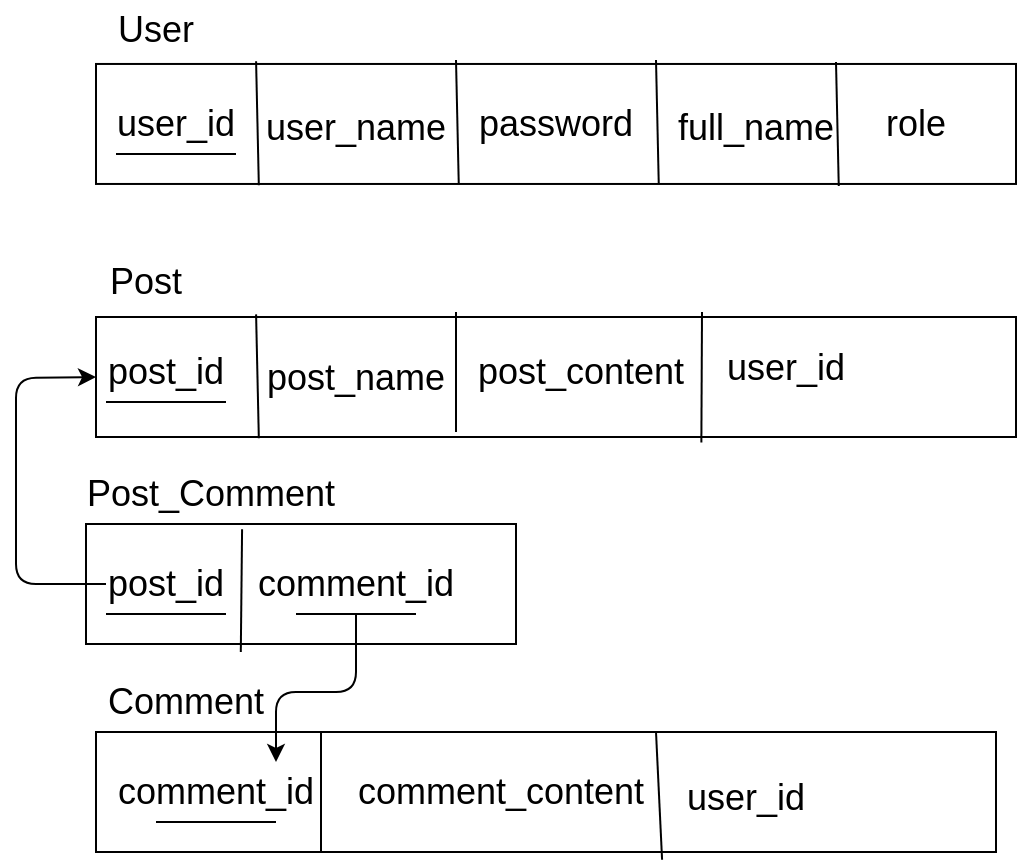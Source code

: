 <mxfile>
    <diagram id="7O3IrvB81wKTj79jilvL" name="Page-1">
        <mxGraphModel dx="1409" dy="629" grid="1" gridSize="10" guides="1" tooltips="1" connect="1" arrows="1" fold="1" page="1" pageScale="1" pageWidth="850" pageHeight="1100" math="0" shadow="0">
            <root>
                <mxCell id="0"/>
                <mxCell id="1" parent="0"/>
                <mxCell id="2" value="" style="rounded=0;whiteSpace=wrap;html=1;" parent="1" vertex="1">
                    <mxGeometry x="185" y="151.98" width="460" height="60" as="geometry"/>
                </mxCell>
                <mxCell id="3" value="&lt;font style=&quot;font-size: 18px;&quot;&gt;User&lt;/font&gt;" style="text;html=1;strokeColor=none;fillColor=none;align=center;verticalAlign=middle;whiteSpace=wrap;rounded=0;" parent="1" vertex="1">
                    <mxGeometry x="185" y="120" width="60" height="30" as="geometry"/>
                </mxCell>
                <mxCell id="4" value="user_id" style="text;html=1;strokeColor=none;fillColor=none;align=center;verticalAlign=middle;whiteSpace=wrap;rounded=0;fontSize=18;" parent="1" vertex="1">
                    <mxGeometry x="195" y="166.98" width="60" height="30" as="geometry"/>
                </mxCell>
                <mxCell id="5" value="" style="endArrow=none;html=1;fontSize=18;entryX=0;entryY=1;entryDx=0;entryDy=0;" parent="1" target="4" edge="1">
                    <mxGeometry width="50" height="50" relative="1" as="geometry">
                        <mxPoint x="255" y="197" as="sourcePoint"/>
                        <mxPoint x="685" y="171.98" as="targetPoint"/>
                    </mxGeometry>
                </mxCell>
                <mxCell id="6" value="" style="endArrow=none;html=1;fontSize=18;exitX=0.177;exitY=1.011;exitDx=0;exitDy=0;exitPerimeter=0;entryX=0.174;entryY=-0.022;entryDx=0;entryDy=0;entryPerimeter=0;" parent="1" source="2" target="2" edge="1">
                    <mxGeometry width="50" height="50" relative="1" as="geometry">
                        <mxPoint x="285" y="211.98" as="sourcePoint"/>
                        <mxPoint x="275" y="151.98" as="targetPoint"/>
                    </mxGeometry>
                </mxCell>
                <mxCell id="7" value="user_name" style="text;html=1;strokeColor=none;fillColor=none;align=center;verticalAlign=middle;whiteSpace=wrap;rounded=0;fontSize=18;" parent="1" vertex="1">
                    <mxGeometry x="275" y="171.98" width="80" height="25" as="geometry"/>
                </mxCell>
                <mxCell id="8" value="" style="endArrow=none;html=1;fontSize=18;exitX=0.177;exitY=1.011;exitDx=0;exitDy=0;exitPerimeter=0;entryX=0.174;entryY=-0.022;entryDx=0;entryDy=0;entryPerimeter=0;" parent="1" edge="1">
                    <mxGeometry width="50" height="50" relative="1" as="geometry">
                        <mxPoint x="366.38" y="211.98" as="sourcePoint"/>
                        <mxPoint x="365.0" y="150" as="targetPoint"/>
                    </mxGeometry>
                </mxCell>
                <mxCell id="9" value="password" style="text;html=1;strokeColor=none;fillColor=none;align=center;verticalAlign=middle;whiteSpace=wrap;rounded=0;fontSize=18;" parent="1" vertex="1">
                    <mxGeometry x="385" y="166.98" width="60" height="30" as="geometry"/>
                </mxCell>
                <mxCell id="10" value="" style="endArrow=none;html=1;fontSize=18;exitX=0.177;exitY=1.011;exitDx=0;exitDy=0;exitPerimeter=0;entryX=0.174;entryY=-0.022;entryDx=0;entryDy=0;entryPerimeter=0;" parent="1" edge="1">
                    <mxGeometry width="50" height="50" relative="1" as="geometry">
                        <mxPoint x="466.38" y="211.98" as="sourcePoint"/>
                        <mxPoint x="465" y="150" as="targetPoint"/>
                    </mxGeometry>
                </mxCell>
                <mxCell id="11" value="full_name" style="text;html=1;strokeColor=none;fillColor=none;align=center;verticalAlign=middle;whiteSpace=wrap;rounded=0;fontSize=18;" parent="1" vertex="1">
                    <mxGeometry x="485" y="169.48" width="60" height="30" as="geometry"/>
                </mxCell>
                <mxCell id="12" value="" style="endArrow=none;html=1;fontSize=18;exitX=0.177;exitY=1.011;exitDx=0;exitDy=0;exitPerimeter=0;entryX=0.174;entryY=-0.022;entryDx=0;entryDy=0;entryPerimeter=0;" parent="1" edge="1">
                    <mxGeometry width="50" height="50" relative="1" as="geometry">
                        <mxPoint x="556.38" y="212.97" as="sourcePoint"/>
                        <mxPoint x="555" y="150.99" as="targetPoint"/>
                    </mxGeometry>
                </mxCell>
                <mxCell id="13" value="role" style="text;html=1;strokeColor=none;fillColor=none;align=center;verticalAlign=middle;whiteSpace=wrap;rounded=0;fontSize=18;" parent="1" vertex="1">
                    <mxGeometry x="565" y="166.98" width="60" height="30" as="geometry"/>
                </mxCell>
                <mxCell id="14" value="" style="rounded=0;whiteSpace=wrap;html=1;" parent="1" vertex="1">
                    <mxGeometry x="185" y="278.5" width="460" height="60" as="geometry"/>
                </mxCell>
                <mxCell id="15" value="&lt;font style=&quot;font-size: 18px;&quot;&gt;Post&lt;/font&gt;" style="text;html=1;strokeColor=none;fillColor=none;align=center;verticalAlign=middle;whiteSpace=wrap;rounded=0;" parent="1" vertex="1">
                    <mxGeometry x="180" y="246" width="60" height="30" as="geometry"/>
                </mxCell>
                <mxCell id="16" value="post_id" style="text;html=1;strokeColor=none;fillColor=none;align=center;verticalAlign=middle;whiteSpace=wrap;rounded=0;fontSize=18;" parent="1" vertex="1">
                    <mxGeometry x="190" y="291" width="60" height="30" as="geometry"/>
                </mxCell>
                <mxCell id="17" value="" style="endArrow=none;html=1;fontSize=18;exitX=1;exitY=1;exitDx=0;exitDy=0;entryX=0;entryY=1;entryDx=0;entryDy=0;" parent="1" source="16" target="16" edge="1">
                    <mxGeometry width="50" height="50" relative="1" as="geometry">
                        <mxPoint x="630" y="346" as="sourcePoint"/>
                        <mxPoint x="680" y="296" as="targetPoint"/>
                    </mxGeometry>
                </mxCell>
                <mxCell id="18" value="" style="endArrow=none;html=1;fontSize=18;exitX=0.177;exitY=1.011;exitDx=0;exitDy=0;exitPerimeter=0;entryX=0.174;entryY=-0.022;entryDx=0;entryDy=0;entryPerimeter=0;" parent="1" source="14" target="14" edge="1">
                    <mxGeometry width="50" height="50" relative="1" as="geometry">
                        <mxPoint x="280" y="336" as="sourcePoint"/>
                        <mxPoint x="270" y="276" as="targetPoint"/>
                    </mxGeometry>
                </mxCell>
                <mxCell id="19" value="post_name" style="text;html=1;strokeColor=none;fillColor=none;align=center;verticalAlign=middle;whiteSpace=wrap;rounded=0;fontSize=18;" parent="1" vertex="1">
                    <mxGeometry x="275" y="296" width="80" height="25" as="geometry"/>
                </mxCell>
                <mxCell id="20" value="" style="endArrow=none;html=1;fontSize=18;" parent="1" edge="1">
                    <mxGeometry width="50" height="50" relative="1" as="geometry">
                        <mxPoint x="365" y="336" as="sourcePoint"/>
                        <mxPoint x="365" y="276" as="targetPoint"/>
                    </mxGeometry>
                </mxCell>
                <mxCell id="21" value="post_content" style="text;html=1;strokeColor=none;fillColor=none;align=center;verticalAlign=middle;whiteSpace=wrap;rounded=0;fontSize=18;" parent="1" vertex="1">
                    <mxGeometry x="395" y="293.5" width="65" height="25" as="geometry"/>
                </mxCell>
                <mxCell id="26" value="" style="rounded=0;whiteSpace=wrap;html=1;" parent="1" vertex="1">
                    <mxGeometry x="185" y="486" width="450" height="60" as="geometry"/>
                </mxCell>
                <mxCell id="27" value="&lt;font style=&quot;font-size: 18px;&quot;&gt;Comment&lt;/font&gt;" style="text;html=1;strokeColor=none;fillColor=none;align=center;verticalAlign=middle;whiteSpace=wrap;rounded=0;" parent="1" vertex="1">
                    <mxGeometry x="200" y="456" width="60" height="30" as="geometry"/>
                </mxCell>
                <mxCell id="28" value="comment_id" style="text;html=1;strokeColor=none;fillColor=none;align=center;verticalAlign=middle;whiteSpace=wrap;rounded=0;fontSize=18;" parent="1" vertex="1">
                    <mxGeometry x="215" y="501" width="60" height="30" as="geometry"/>
                </mxCell>
                <mxCell id="29" value="" style="endArrow=none;html=1;fontSize=18;exitX=1;exitY=1;exitDx=0;exitDy=0;entryX=0;entryY=1;entryDx=0;entryDy=0;" parent="1" source="28" target="28" edge="1">
                    <mxGeometry width="50" height="50" relative="1" as="geometry">
                        <mxPoint x="640" y="556" as="sourcePoint"/>
                        <mxPoint x="690" y="506" as="targetPoint"/>
                    </mxGeometry>
                </mxCell>
                <mxCell id="30" value="" style="endArrow=none;html=1;fontSize=18;exitX=0.25;exitY=1;exitDx=0;exitDy=0;entryX=0.25;entryY=0;entryDx=0;entryDy=0;" parent="1" source="26" target="26" edge="1">
                    <mxGeometry width="50" height="50" relative="1" as="geometry">
                        <mxPoint x="290" y="546" as="sourcePoint"/>
                        <mxPoint x="280" y="496" as="targetPoint"/>
                    </mxGeometry>
                </mxCell>
                <mxCell id="33" value="comment_content" style="text;html=1;strokeColor=none;fillColor=none;align=center;verticalAlign=middle;whiteSpace=wrap;rounded=0;fontSize=18;" parent="1" vertex="1">
                    <mxGeometry x="355" y="503.5" width="65" height="25" as="geometry"/>
                </mxCell>
                <mxCell id="85" value="" style="rounded=0;whiteSpace=wrap;html=1;fontSize=18;" parent="1" vertex="1">
                    <mxGeometry x="180" y="382" width="215" height="60" as="geometry"/>
                </mxCell>
                <mxCell id="86" value="&lt;font style=&quot;font-size: 18px;&quot;&gt;Post_Comment&lt;/font&gt;" style="text;html=1;strokeColor=none;fillColor=none;align=center;verticalAlign=middle;whiteSpace=wrap;rounded=0;" parent="1" vertex="1">
                    <mxGeometry x="190" y="352" width="105" height="30" as="geometry"/>
                </mxCell>
                <mxCell id="90" style="edgeStyle=none;html=1;exitX=0;exitY=0.5;exitDx=0;exitDy=0;entryX=0;entryY=0.5;entryDx=0;entryDy=0;fontSize=18;" parent="1" source="87" target="14" edge="1">
                    <mxGeometry relative="1" as="geometry">
                        <Array as="points">
                            <mxPoint x="145" y="412"/>
                            <mxPoint x="145" y="309"/>
                        </Array>
                    </mxGeometry>
                </mxCell>
                <mxCell id="87" value="post_id" style="text;html=1;strokeColor=none;fillColor=none;align=center;verticalAlign=middle;whiteSpace=wrap;rounded=0;fontSize=18;" parent="1" vertex="1">
                    <mxGeometry x="190" y="397" width="60" height="30" as="geometry"/>
                </mxCell>
                <mxCell id="91" style="edgeStyle=none;html=1;exitX=0.5;exitY=1;exitDx=0;exitDy=0;entryX=1;entryY=0;entryDx=0;entryDy=0;fontSize=18;" parent="1" source="88" target="28" edge="1">
                    <mxGeometry relative="1" as="geometry">
                        <Array as="points">
                            <mxPoint x="315" y="466"/>
                            <mxPoint x="275" y="466"/>
                        </Array>
                    </mxGeometry>
                </mxCell>
                <mxCell id="88" value="comment_id" style="text;html=1;strokeColor=none;fillColor=none;align=center;verticalAlign=middle;whiteSpace=wrap;rounded=0;fontSize=18;" parent="1" vertex="1">
                    <mxGeometry x="285" y="397" width="60" height="30" as="geometry"/>
                </mxCell>
                <mxCell id="89" value="" style="endArrow=none;html=1;fontSize=18;exitX=0.36;exitY=1.067;exitDx=0;exitDy=0;exitPerimeter=0;entryX=0.648;entryY=1.089;entryDx=0;entryDy=0;entryPerimeter=0;" parent="1" source="85" target="86" edge="1">
                    <mxGeometry width="50" height="50" relative="1" as="geometry">
                        <mxPoint x="255" y="462" as="sourcePoint"/>
                        <mxPoint x="305" y="412" as="targetPoint"/>
                    </mxGeometry>
                </mxCell>
                <mxCell id="99" value="" style="endArrow=none;html=1;fontSize=18;exitX=1;exitY=1;exitDx=0;exitDy=0;entryX=0;entryY=1;entryDx=0;entryDy=0;" parent="1" source="87" target="87" edge="1">
                    <mxGeometry width="50" height="50" relative="1" as="geometry">
                        <mxPoint x="260.0" y="331" as="sourcePoint"/>
                        <mxPoint x="200.0" y="331" as="targetPoint"/>
                    </mxGeometry>
                </mxCell>
                <mxCell id="102" value="" style="endArrow=none;html=1;fontSize=18;exitX=0;exitY=1;exitDx=0;exitDy=0;entryX=1;entryY=1;entryDx=0;entryDy=0;" parent="1" source="88" target="88" edge="1">
                    <mxGeometry width="50" height="50" relative="1" as="geometry">
                        <mxPoint x="295" y="436" as="sourcePoint"/>
                        <mxPoint x="345" y="386" as="targetPoint"/>
                    </mxGeometry>
                </mxCell>
                <mxCell id="108" value="user_id" style="text;html=1;strokeColor=none;fillColor=none;align=center;verticalAlign=middle;whiteSpace=wrap;rounded=0;fontSize=18;" vertex="1" parent="1">
                    <mxGeometry x="500" y="288.5" width="60" height="30" as="geometry"/>
                </mxCell>
                <mxCell id="109" value="user_id" style="text;html=1;strokeColor=none;fillColor=none;align=center;verticalAlign=middle;whiteSpace=wrap;rounded=0;fontSize=18;" vertex="1" parent="1">
                    <mxGeometry x="480" y="503.5" width="60" height="30" as="geometry"/>
                </mxCell>
                <mxCell id="111" value="" style="endArrow=none;html=1;rounded=0;entryX=0.629;entryY=1.064;entryDx=0;entryDy=0;entryPerimeter=0;" edge="1" parent="1" target="26">
                    <mxGeometry relative="1" as="geometry">
                        <mxPoint x="465" y="486" as="sourcePoint"/>
                        <mxPoint x="625" y="486" as="targetPoint"/>
                    </mxGeometry>
                </mxCell>
                <mxCell id="114" value="" style="endArrow=none;html=1;fontSize=18;entryX=0.658;entryY=1.046;entryDx=0;entryDy=0;entryPerimeter=0;" edge="1" parent="1" target="14">
                    <mxGeometry width="50" height="50" relative="1" as="geometry">
                        <mxPoint x="488" y="276" as="sourcePoint"/>
                        <mxPoint x="470" y="56" as="targetPoint"/>
                    </mxGeometry>
                </mxCell>
            </root>
        </mxGraphModel>
    </diagram>
</mxfile>